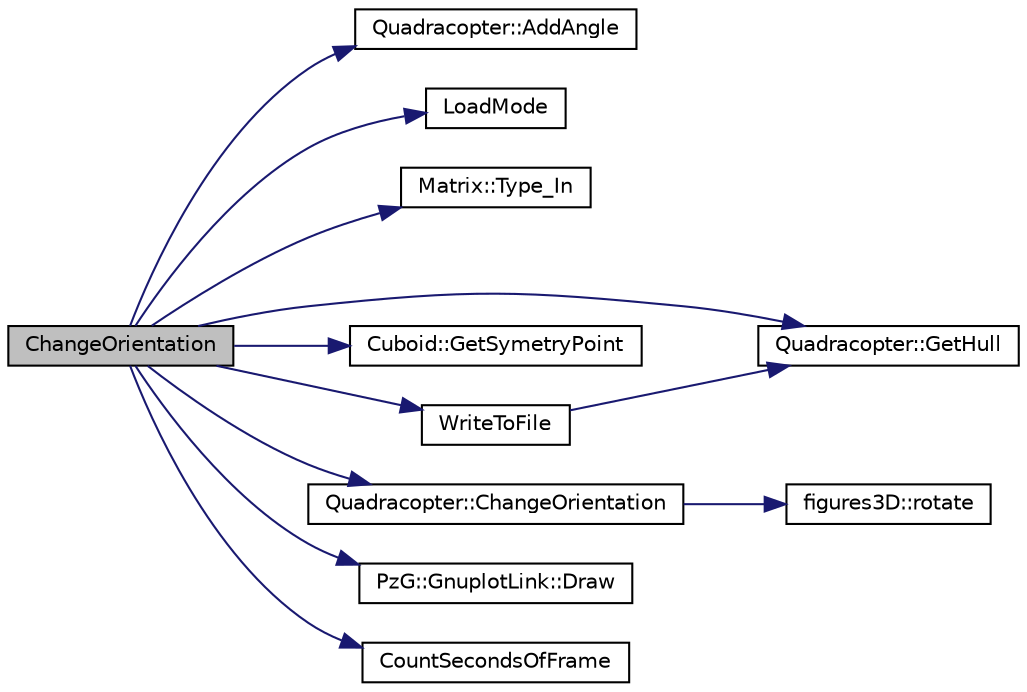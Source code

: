 digraph "ChangeOrientation"
{
  edge [fontname="Helvetica",fontsize="10",labelfontname="Helvetica",labelfontsize="10"];
  node [fontname="Helvetica",fontsize="10",shape=record];
  rankdir="LR";
  Node1 [label="ChangeOrientation",height=0.2,width=0.4,color="black", fillcolor="grey75", style="filled", fontcolor="black"];
  Node1 -> Node2 [color="midnightblue",fontsize="10",style="solid",fontname="Helvetica"];
  Node2 [label="Quadracopter::AddAngle",height=0.2,width=0.4,color="black", fillcolor="white", style="filled",URL="$class_quadracopter.html#ac4aedc67a3d57345721978acdec6ee18",tooltip="zapamietanie katu obrotu "];
  Node1 -> Node3 [color="midnightblue",fontsize="10",style="solid",fontname="Helvetica"];
  Node3 [label="LoadMode",height=0.2,width=0.4,color="black", fillcolor="white", style="filled",URL="$_hex_prism_8hh.html#a112b2d4ee58aaf5e7f794ab4a8223e4c",tooltip="\"zaladowanie\" szybkosci obrotu smigla "];
  Node1 -> Node4 [color="midnightblue",fontsize="10",style="solid",fontname="Helvetica"];
  Node4 [label="Matrix::Type_In",height=0.2,width=0.4,color="black", fillcolor="white", style="filled",URL="$class_matrix.html#a25f743bb00f51eec66fc020f0600b2df",tooltip="Wpsisanie odpowiednich wartosci do macierzy. "];
  Node1 -> Node5 [color="midnightblue",fontsize="10",style="solid",fontname="Helvetica"];
  Node5 [label="Quadracopter::GetHull",height=0.2,width=0.4,color="black", fillcolor="white", style="filled",URL="$class_quadracopter.html#a1e565e85a55c6c2c1ea7db8869dd6dcc",tooltip="Pobranie kadluba z mozliwoscia zmiany. "];
  Node1 -> Node6 [color="midnightblue",fontsize="10",style="solid",fontname="Helvetica"];
  Node6 [label="Cuboid::GetSymetryPoint",height=0.2,width=0.4,color="black", fillcolor="white", style="filled",URL="$class_cuboid.html#a1bd1aaaa5b60441acf5d75c56a7f3b53",tooltip="Pozyskanie punktu symetrii prostopadloscianu. "];
  Node1 -> Node7 [color="midnightblue",fontsize="10",style="solid",fontname="Helvetica"];
  Node7 [label="Quadracopter::ChangeOrientation",height=0.2,width=0.4,color="black", fillcolor="white", style="filled",URL="$class_quadracopter.html#ac9bed2c9c204a7f260fec4f1f71e3402",tooltip="Zmiana kazdego wierzcholka o zadany kat obrotu. "];
  Node7 -> Node8 [color="midnightblue",fontsize="10",style="solid",fontname="Helvetica"];
  Node8 [label="figures3D::rotate",height=0.2,width=0.4,color="black", fillcolor="white", style="filled",URL="$classfigures3_d.html#a630645770668a4a1b35762a311db39b8",tooltip="Rotacja kazdego punktu nalezacego do figury. "];
  Node1 -> Node9 [color="midnightblue",fontsize="10",style="solid",fontname="Helvetica"];
  Node9 [label="WriteToFile",height=0.2,width=0.4,color="black", fillcolor="white", style="filled",URL="$main_8cpp.html#ae17474eee341d37b9c5364c52fcc4943",tooltip="Zapis danych do pliku. "];
  Node9 -> Node5 [color="midnightblue",fontsize="10",style="solid",fontname="Helvetica"];
  Node1 -> Node10 [color="midnightblue",fontsize="10",style="solid",fontname="Helvetica"];
  Node10 [label="PzG::GnuplotLink::Draw",height=0.2,width=0.4,color="black", fillcolor="white", style="filled",URL="$class_pz_g_1_1_gnuplot_link.html#a96321ba10f7ee9c5f55dd17a28143a39"];
  Node1 -> Node11 [color="midnightblue",fontsize="10",style="solid",fontname="Helvetica"];
  Node11 [label="CountSecondsOfFrame",height=0.2,width=0.4,color="black", fillcolor="white", style="filled",URL="$main_8cpp.html#a28e36d05d414154c7bc930f9dfcaf7f4",tooltip="Policzenie sekund klatki. "];
}
